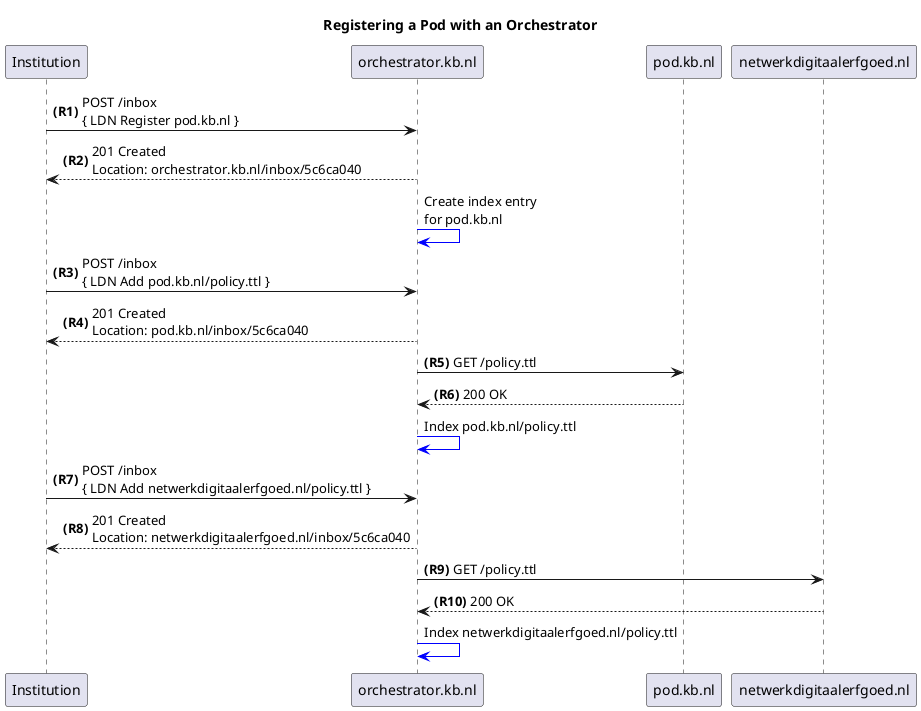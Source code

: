 @startuml

title
 Registering a Pod with an Orchestrator
end title

autonumber "<b>(R0)"
participant Institution as I
participant orchestrator.kb.nl as O
participant pod.kb.nl as Pod
participant netwerkdigitaalerfgoed.nl as NDE


I -> O : POST /inbox\n{ LDN Register pod.kb.nl }
I <-- O : 201 Created\nLocation: orchestrator.kb.nl/inbox/5c6ca040

autonumber stop
O -[#0000FF]> O: Create index entry\nfor pod.kb.nl

autonumber resume
I -> O : POST /inbox\n{ LDN Add pod.kb.nl/policy.ttl }
I <-- O : 201 Created\nLocation: pod.kb.nl/inbox/5c6ca040

O -> Pod: GET /policy.ttl
O <-- Pod: 200 OK

autonumber stop
O -[#0000FF]> O: Index pod.kb.nl/policy.ttl

autonumber resume
I -> O : POST /inbox\n{ LDN Add netwerkdigitaalerfgoed.nl/policy.ttl }
I <-- O : 201 Created\nLocation: netwerkdigitaalerfgoed.nl/inbox/5c6ca040

O -> NDE: GET /policy.ttl
O <-- NDE: 200 OK

autonumber stop
O -[#0000FF]> O: Index netwerkdigitaalerfgoed.nl/policy.ttl

@enduml
